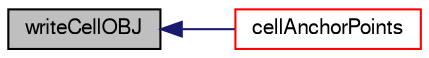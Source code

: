digraph "writeCellOBJ"
{
  bgcolor="transparent";
  edge [fontname="FreeSans",fontsize="10",labelfontname="FreeSans",labelfontsize="10"];
  node [fontname="FreeSans",fontsize="10",shape=record];
  rankdir="LR";
  Node883 [label="writeCellOBJ",height=0.2,width=0.4,color="black", fillcolor="grey75", style="filled", fontcolor="black"];
  Node883 -> Node884 [dir="back",color="midnightblue",fontsize="10",style="solid",fontname="FreeSans"];
  Node884 [label="cellAnchorPoints",height=0.2,width=0.4,color="red",URL="$a21466.html#ac647dedf039b04921aefc58bd994114b",tooltip="For each cut cell the points on the &#39;anchor&#39; side of the cell. "];
}
